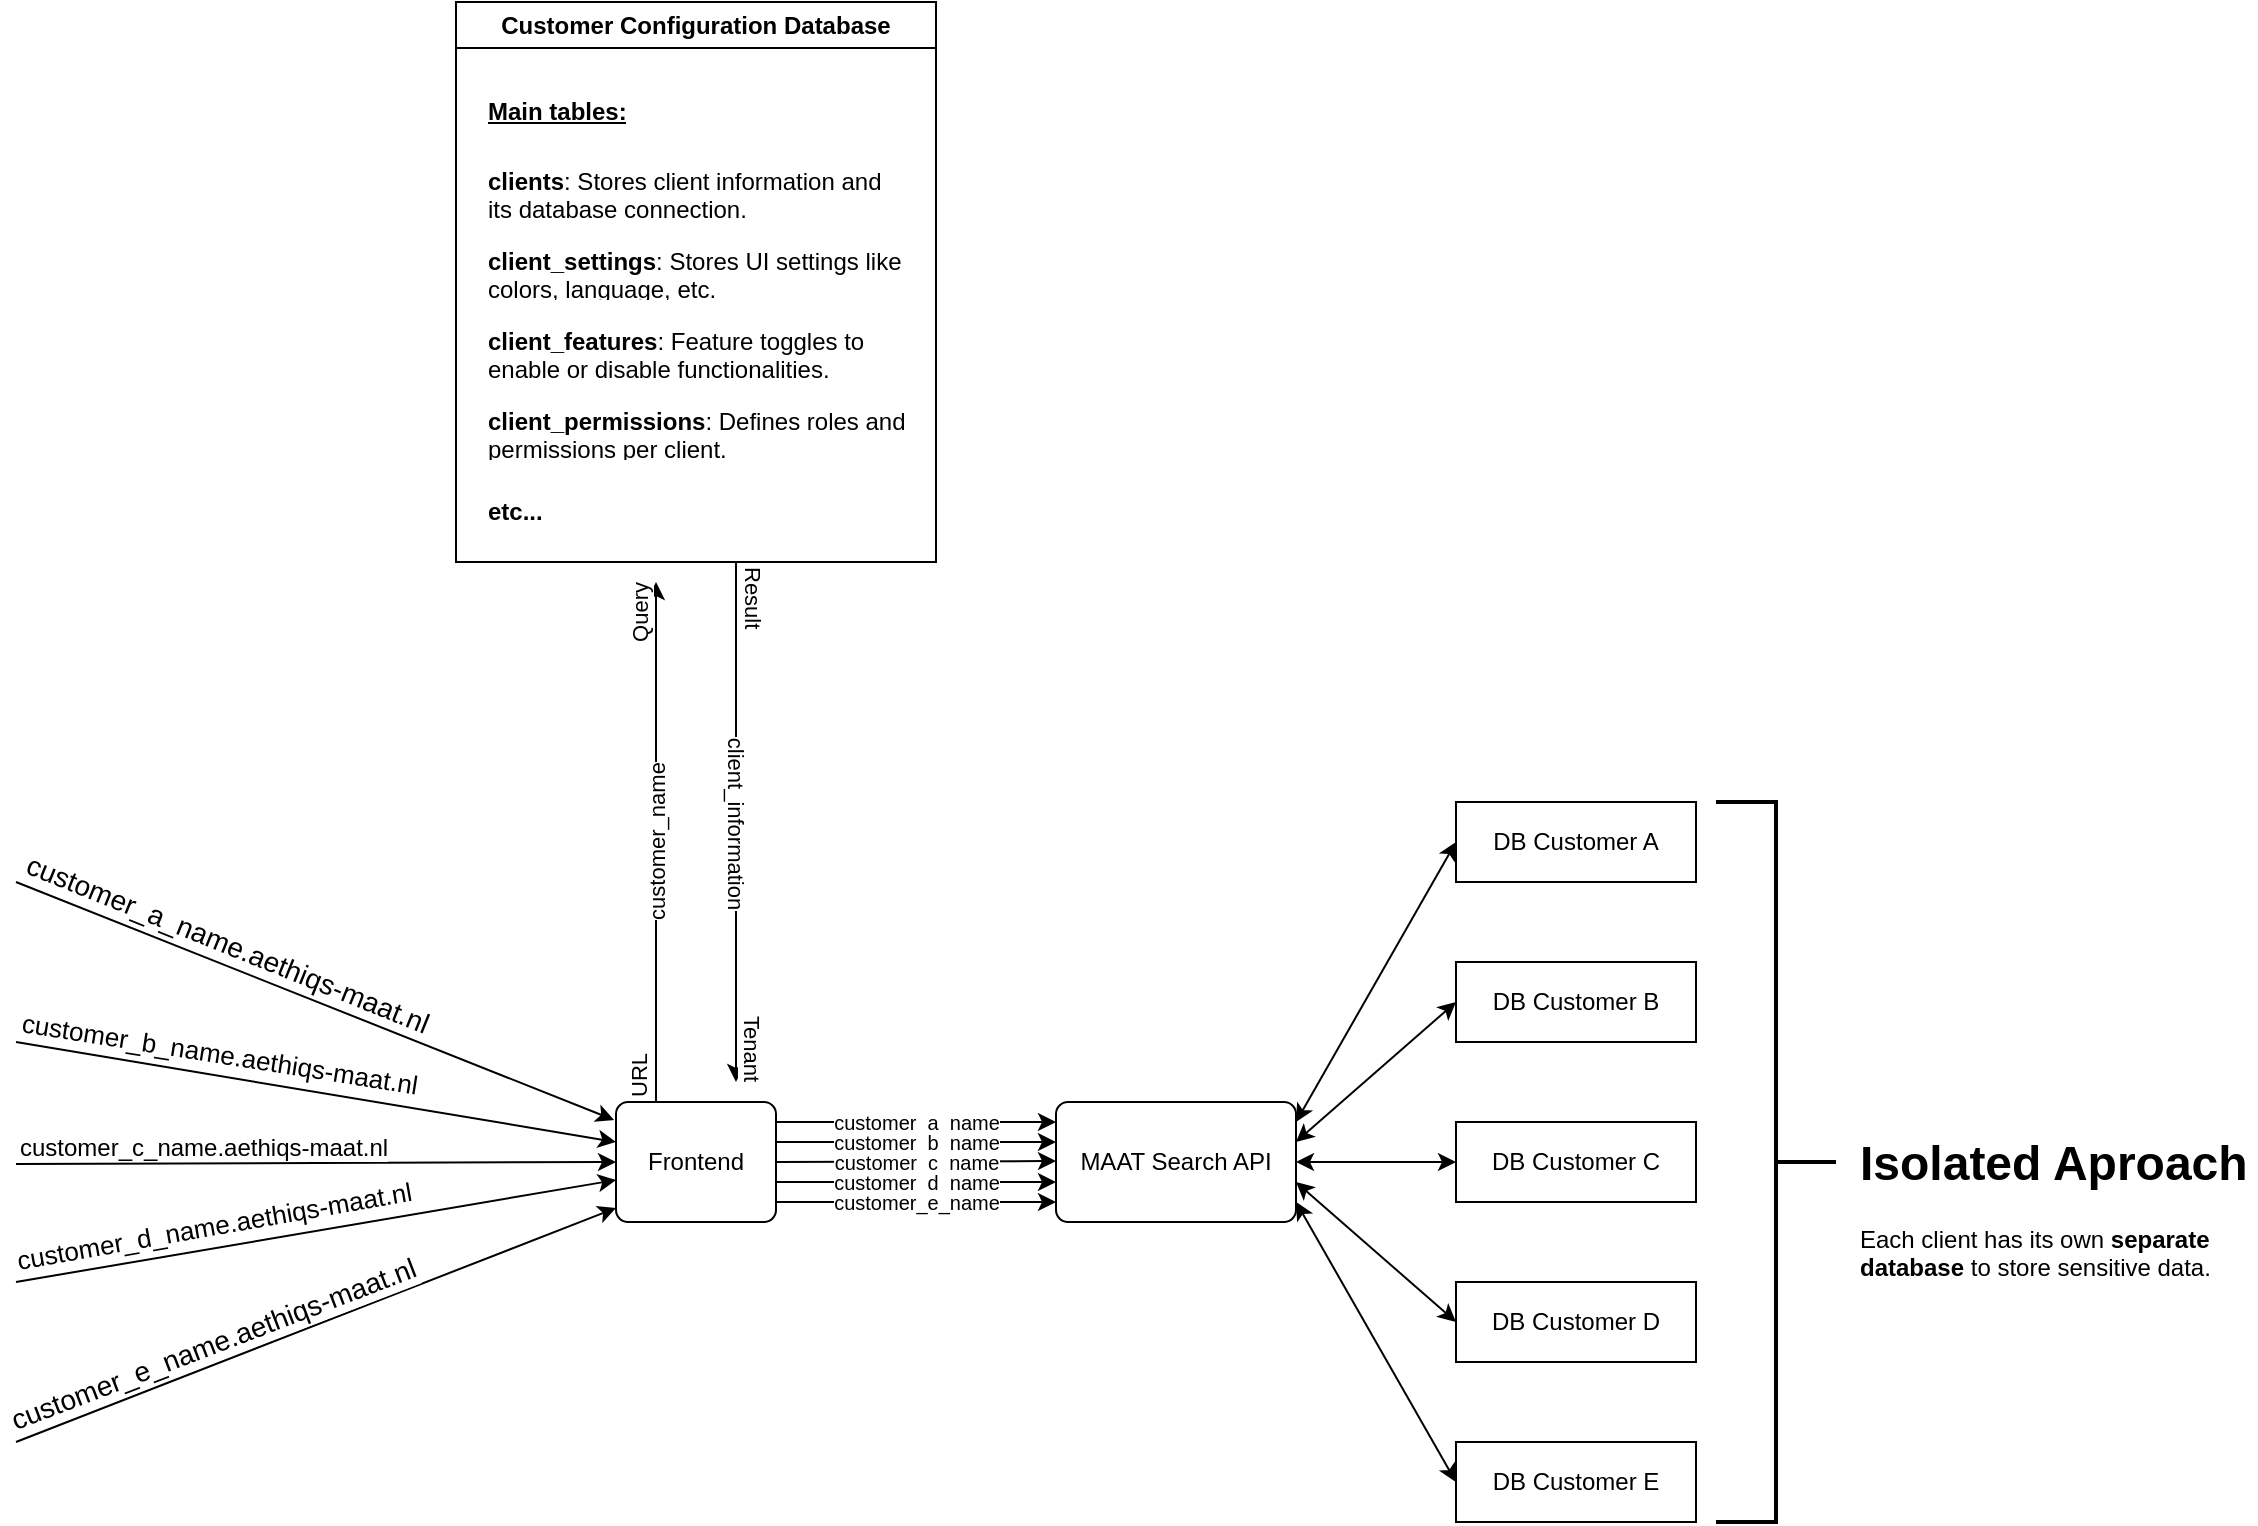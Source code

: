 <mxfile version="26.1.1">
  <diagram name="Página-1" id="i35IwmXvVQKmD29PBA4Z">
    <mxGraphModel dx="1194" dy="756" grid="1" gridSize="10" guides="1" tooltips="1" connect="1" arrows="1" fold="1" page="1" pageScale="1" pageWidth="1169" pageHeight="827" math="0" shadow="0">
      <root>
        <mxCell id="0" />
        <mxCell id="1" parent="0" />
        <mxCell id="5LPZ8JhkKM64RX59Qe6A-1" value="Frontend" style="rounded=1;arcSize=10;whiteSpace=wrap;html=1;align=center;" parent="1" vertex="1">
          <mxGeometry x="340" y="590" width="80" height="60" as="geometry" />
        </mxCell>
        <mxCell id="5LPZ8JhkKM64RX59Qe6A-2" value="MAAT Search API" style="rounded=1;arcSize=10;whiteSpace=wrap;html=1;align=center;" parent="1" vertex="1">
          <mxGeometry x="560" y="590" width="120" height="60" as="geometry" />
        </mxCell>
        <mxCell id="5LPZ8JhkKM64RX59Qe6A-5" value="DB Customer C" style="whiteSpace=wrap;html=1;align=center;" parent="1" vertex="1">
          <mxGeometry x="760" y="600" width="120" height="40" as="geometry" />
        </mxCell>
        <mxCell id="5LPZ8JhkKM64RX59Qe6A-6" value="DB Customer B" style="whiteSpace=wrap;html=1;align=center;" parent="1" vertex="1">
          <mxGeometry x="760" y="520" width="120" height="40" as="geometry" />
        </mxCell>
        <mxCell id="5LPZ8JhkKM64RX59Qe6A-7" value="DB Customer A" style="whiteSpace=wrap;html=1;align=center;" parent="1" vertex="1">
          <mxGeometry x="760" y="440" width="120" height="40" as="geometry" />
        </mxCell>
        <mxCell id="5LPZ8JhkKM64RX59Qe6A-8" value="DB Customer D" style="whiteSpace=wrap;html=1;align=center;" parent="1" vertex="1">
          <mxGeometry x="760" y="680" width="120" height="40" as="geometry" />
        </mxCell>
        <mxCell id="5LPZ8JhkKM64RX59Qe6A-9" value="DB Customer E" style="whiteSpace=wrap;html=1;align=center;" parent="1" vertex="1">
          <mxGeometry x="760" y="760" width="120" height="40" as="geometry" />
        </mxCell>
        <mxCell id="5LPZ8JhkKM64RX59Qe6A-10" value="" style="endArrow=classic;startArrow=classic;html=1;rounded=0;entryX=0;entryY=0.5;entryDx=0;entryDy=0;" parent="1" target="5LPZ8JhkKM64RX59Qe6A-7" edge="1">
          <mxGeometry width="50" height="50" relative="1" as="geometry">
            <mxPoint x="680" y="600" as="sourcePoint" />
            <mxPoint x="730" y="550" as="targetPoint" />
          </mxGeometry>
        </mxCell>
        <mxCell id="5LPZ8JhkKM64RX59Qe6A-11" value="" style="endArrow=classic;startArrow=classic;html=1;rounded=0;exitX=1;exitY=0.25;exitDx=0;exitDy=0;entryX=0;entryY=0.5;entryDx=0;entryDy=0;" parent="1" target="5LPZ8JhkKM64RX59Qe6A-6" edge="1">
          <mxGeometry width="50" height="50" relative="1" as="geometry">
            <mxPoint x="680" y="610" as="sourcePoint" />
            <mxPoint x="770" y="600" as="targetPoint" />
          </mxGeometry>
        </mxCell>
        <mxCell id="5LPZ8JhkKM64RX59Qe6A-12" value="" style="endArrow=classic;startArrow=classic;html=1;rounded=0;exitX=1;exitY=0.5;exitDx=0;exitDy=0;entryX=0;entryY=0.5;entryDx=0;entryDy=0;" parent="1" target="5LPZ8JhkKM64RX59Qe6A-5" edge="1">
          <mxGeometry width="50" height="50" relative="1" as="geometry">
            <mxPoint x="680" y="620" as="sourcePoint" />
            <mxPoint x="770" y="600" as="targetPoint" />
          </mxGeometry>
        </mxCell>
        <mxCell id="5LPZ8JhkKM64RX59Qe6A-13" value="" style="endArrow=classic;startArrow=classic;html=1;rounded=0;exitX=1;exitY=0.75;exitDx=0;exitDy=0;entryX=0;entryY=0.5;entryDx=0;entryDy=0;" parent="1" target="5LPZ8JhkKM64RX59Qe6A-8" edge="1">
          <mxGeometry width="50" height="50" relative="1" as="geometry">
            <mxPoint x="680" y="630" as="sourcePoint" />
            <mxPoint x="770" y="600" as="targetPoint" />
          </mxGeometry>
        </mxCell>
        <mxCell id="5LPZ8JhkKM64RX59Qe6A-14" value="" style="endArrow=classic;startArrow=classic;html=1;rounded=0;exitX=1;exitY=1;exitDx=0;exitDy=0;entryX=0;entryY=0.5;entryDx=0;entryDy=0;" parent="1" target="5LPZ8JhkKM64RX59Qe6A-9" edge="1">
          <mxGeometry width="50" height="50" relative="1" as="geometry">
            <mxPoint x="680" y="640" as="sourcePoint" />
            <mxPoint x="770" y="600" as="targetPoint" />
          </mxGeometry>
        </mxCell>
        <mxCell id="5LPZ8JhkKM64RX59Qe6A-15" value="Customer C&lt;strong data-end=&quot;323&quot; data-start=&quot;306&quot;&gt;onfiguration&lt;/strong&gt;&amp;nbsp;Database" style="swimlane;whiteSpace=wrap;html=1;" parent="1" vertex="1">
          <mxGeometry x="260" y="40" width="240" height="280" as="geometry">
            <mxRectangle x="160" y="40" width="230" height="30" as="alternateBounds" />
          </mxGeometry>
        </mxCell>
        <mxCell id="5LPZ8JhkKM64RX59Qe6A-21" value="&lt;strong data-end=&quot;405&quot; data-start=&quot;394&quot;&gt;clients&lt;/strong&gt;: Stores client information and its database connection." style="text;strokeColor=none;fillColor=none;align=left;verticalAlign=middle;spacingLeft=4;spacingRight=4;overflow=hidden;points=[[0,0.5],[1,0.5]];portConstraint=eastwest;rotatable=0;whiteSpace=wrap;html=1;" parent="5LPZ8JhkKM64RX59Qe6A-15" vertex="1">
          <mxGeometry x="10" y="80" width="220" height="30" as="geometry" />
        </mxCell>
        <mxCell id="5LPZ8JhkKM64RX59Qe6A-22" value="&lt;strong data-end=&quot;487&quot; data-start=&quot;468&quot;&gt;client_settings&lt;/strong&gt;: Stores UI settings like colors, language, etc." style="text;strokeColor=none;fillColor=none;align=left;verticalAlign=middle;spacingLeft=4;spacingRight=4;overflow=hidden;points=[[0,0.5],[1,0.5]];portConstraint=eastwest;rotatable=0;whiteSpace=wrap;html=1;" parent="5LPZ8JhkKM64RX59Qe6A-15" vertex="1">
          <mxGeometry x="10" y="120" width="220" height="30" as="geometry" />
        </mxCell>
        <mxCell id="5LPZ8JhkKM64RX59Qe6A-23" value="&lt;strong data-end=&quot;561&quot; data-start=&quot;542&quot;&gt;client_features&lt;/strong&gt;: Feature toggles to enable or disable functionalities." style="text;strokeColor=none;fillColor=none;align=left;verticalAlign=middle;spacingLeft=4;spacingRight=4;overflow=hidden;points=[[0,0.5],[1,0.5]];portConstraint=eastwest;rotatable=0;whiteSpace=wrap;html=1;" parent="5LPZ8JhkKM64RX59Qe6A-15" vertex="1">
          <mxGeometry x="10" y="160" width="220" height="30" as="geometry" />
        </mxCell>
        <mxCell id="5LPZ8JhkKM64RX59Qe6A-24" value="&lt;strong data-end=&quot;645&quot; data-start=&quot;623&quot;&gt;client_permissions&lt;/strong&gt;: Defines roles and permissions per client." style="text;strokeColor=none;fillColor=none;align=left;verticalAlign=middle;spacingLeft=4;spacingRight=4;overflow=hidden;points=[[0,0.5],[1,0.5]];portConstraint=eastwest;rotatable=0;whiteSpace=wrap;html=1;" parent="5LPZ8JhkKM64RX59Qe6A-15" vertex="1">
          <mxGeometry x="10" y="200" width="220" height="30" as="geometry" />
        </mxCell>
        <mxCell id="5LPZ8JhkKM64RX59Qe6A-25" value="&lt;b&gt;etc...&lt;/b&gt;" style="text;strokeColor=none;fillColor=none;align=left;verticalAlign=middle;spacingLeft=4;spacingRight=4;overflow=hidden;points=[[0,0.5],[1,0.5]];portConstraint=eastwest;rotatable=0;whiteSpace=wrap;html=1;" parent="5LPZ8JhkKM64RX59Qe6A-15" vertex="1">
          <mxGeometry x="10" y="240" width="220" height="30" as="geometry" />
        </mxCell>
        <mxCell id="5LPZ8JhkKM64RX59Qe6A-27" value="&lt;b&gt;&lt;u&gt;Main tables:&lt;/u&gt;&lt;/b&gt;" style="text;strokeColor=none;fillColor=none;align=left;verticalAlign=middle;spacingLeft=4;spacingRight=4;overflow=hidden;points=[[0,0.5],[1,0.5]];portConstraint=eastwest;rotatable=0;whiteSpace=wrap;html=1;" parent="5LPZ8JhkKM64RX59Qe6A-15" vertex="1">
          <mxGeometry x="10" y="40" width="220" height="30" as="geometry" />
        </mxCell>
        <mxCell id="5LPZ8JhkKM64RX59Qe6A-29" value="" style="strokeWidth=2;html=1;shape=mxgraph.flowchart.annotation_2;align=left;labelPosition=right;pointerEvents=1;rotation=-180;" parent="1" vertex="1">
          <mxGeometry x="890" y="440" width="60" height="360" as="geometry" />
        </mxCell>
        <mxCell id="5LPZ8JhkKM64RX59Qe6A-31" value="&lt;h1 style=&quot;margin-top: 0px;&quot;&gt;&lt;span style=&quot;text-align: center; text-wrap-mode: nowrap;&quot;&gt;Isolated Aproach&lt;/span&gt;&lt;/h1&gt;&lt;p&gt;Each client has its own &lt;strong data-end=&quot;971&quot; data-start=&quot;950&quot;&gt;separate database&lt;/strong&gt; to store sensitive data.&lt;/p&gt;" style="text;html=1;whiteSpace=wrap;overflow=hidden;rounded=0;" parent="1" vertex="1">
          <mxGeometry x="960" y="600" width="200" height="80" as="geometry" />
        </mxCell>
        <mxCell id="5LPZ8JhkKM64RX59Qe6A-32" value="" style="endArrow=classic;html=1;rounded=0;" parent="1" edge="1">
          <mxGeometry relative="1" as="geometry">
            <mxPoint x="420" y="600" as="sourcePoint" />
            <mxPoint x="560" y="600" as="targetPoint" />
          </mxGeometry>
        </mxCell>
        <mxCell id="5LPZ8JhkKM64RX59Qe6A-33" value="&lt;font&gt;customer_a_name&lt;/font&gt;" style="edgeLabel;resizable=0;html=1;;align=center;verticalAlign=middle;fontSize=10;" parent="5LPZ8JhkKM64RX59Qe6A-32" connectable="0" vertex="1">
          <mxGeometry relative="1" as="geometry" />
        </mxCell>
        <mxCell id="5LPZ8JhkKM64RX59Qe6A-35" value="" style="endArrow=classic;html=1;rounded=0;" parent="1" edge="1">
          <mxGeometry relative="1" as="geometry">
            <mxPoint x="420" y="610" as="sourcePoint" />
            <mxPoint x="560" y="610" as="targetPoint" />
          </mxGeometry>
        </mxCell>
        <mxCell id="5LPZ8JhkKM64RX59Qe6A-36" value="&lt;font&gt;customer_b_name&lt;/font&gt;" style="edgeLabel;resizable=0;html=1;;align=center;verticalAlign=middle;fontSize=10;" parent="5LPZ8JhkKM64RX59Qe6A-35" connectable="0" vertex="1">
          <mxGeometry relative="1" as="geometry" />
        </mxCell>
        <mxCell id="5LPZ8JhkKM64RX59Qe6A-37" value="" style="endArrow=classic;html=1;rounded=0;" parent="1" edge="1">
          <mxGeometry relative="1" as="geometry">
            <mxPoint x="420" y="620" as="sourcePoint" />
            <mxPoint x="560" y="619.5" as="targetPoint" />
          </mxGeometry>
        </mxCell>
        <mxCell id="5LPZ8JhkKM64RX59Qe6A-38" value="&lt;font&gt;customer_c_name&lt;/font&gt;" style="edgeLabel;resizable=0;html=1;;align=center;verticalAlign=middle;fontSize=10;" parent="5LPZ8JhkKM64RX59Qe6A-37" connectable="0" vertex="1">
          <mxGeometry relative="1" as="geometry" />
        </mxCell>
        <mxCell id="5LPZ8JhkKM64RX59Qe6A-40" value="" style="endArrow=classic;html=1;rounded=0;" parent="1" edge="1">
          <mxGeometry relative="1" as="geometry">
            <mxPoint x="420" y="630" as="sourcePoint" />
            <mxPoint x="560" y="630" as="targetPoint" />
          </mxGeometry>
        </mxCell>
        <mxCell id="5LPZ8JhkKM64RX59Qe6A-41" value="&lt;font&gt;customer_d_name&lt;/font&gt;" style="edgeLabel;resizable=0;html=1;;align=center;verticalAlign=middle;fontSize=10;" parent="5LPZ8JhkKM64RX59Qe6A-40" connectable="0" vertex="1">
          <mxGeometry relative="1" as="geometry" />
        </mxCell>
        <mxCell id="5LPZ8JhkKM64RX59Qe6A-42" value="" style="endArrow=classic;html=1;rounded=0;" parent="1" edge="1">
          <mxGeometry relative="1" as="geometry">
            <mxPoint x="420" y="640" as="sourcePoint" />
            <mxPoint x="560" y="640" as="targetPoint" />
          </mxGeometry>
        </mxCell>
        <mxCell id="5LPZ8JhkKM64RX59Qe6A-43" value="&lt;font&gt;customer_e_name&lt;/font&gt;" style="edgeLabel;resizable=0;html=1;;align=center;verticalAlign=middle;fontSize=10;" parent="5LPZ8JhkKM64RX59Qe6A-42" connectable="0" vertex="1">
          <mxGeometry relative="1" as="geometry" />
        </mxCell>
        <mxCell id="5LPZ8JhkKM64RX59Qe6A-57" value="" style="endArrow=classic;html=1;rounded=0;entryX=-0.012;entryY=0.15;entryDx=0;entryDy=0;entryPerimeter=0;" parent="1" target="5LPZ8JhkKM64RX59Qe6A-1" edge="1">
          <mxGeometry relative="1" as="geometry">
            <mxPoint x="40" y="480" as="sourcePoint" />
            <mxPoint x="320" y="620" as="targetPoint" />
          </mxGeometry>
        </mxCell>
        <mxCell id="5LPZ8JhkKM64RX59Qe6A-59" value="&lt;span style=&quot;text-align: center;&quot;&gt;customer_a_name&lt;/span&gt;&lt;span&gt;.aethiqs-maat.nl&lt;/span&gt;" style="edgeLabel;resizable=0;html=1;;align=left;verticalAlign=bottom;rotation=22;fontSize=14;" parent="5LPZ8JhkKM64RX59Qe6A-57" connectable="0" vertex="1">
          <mxGeometry x="-1" relative="1" as="geometry" />
        </mxCell>
        <mxCell id="eGsDs66nEqjfUsVROLer-1" value="" style="endArrow=classic;html=1;rounded=0;entryX=0;entryY=0.5;entryDx=0;entryDy=0;" edge="1" parent="1" target="5LPZ8JhkKM64RX59Qe6A-1">
          <mxGeometry relative="1" as="geometry">
            <mxPoint x="40" y="621" as="sourcePoint" />
            <mxPoint x="336" y="720" as="targetPoint" />
          </mxGeometry>
        </mxCell>
        <mxCell id="eGsDs66nEqjfUsVROLer-3" value="&lt;span style=&quot;text-align: center;&quot;&gt;customer_c_name&lt;/span&gt;&lt;span&gt;.aethiqs-maat.nl&lt;/span&gt;" style="edgeLabel;resizable=0;html=1;;align=left;verticalAlign=bottom;fontSize=12;" connectable="0" vertex="1" parent="eGsDs66nEqjfUsVROLer-1">
          <mxGeometry x="-1" relative="1" as="geometry" />
        </mxCell>
        <mxCell id="eGsDs66nEqjfUsVROLer-4" value="" style="endArrow=classic;html=1;rounded=0;entryX=0;entryY=0.5;entryDx=0;entryDy=0;" edge="1" parent="1">
          <mxGeometry relative="1" as="geometry">
            <mxPoint x="40" y="560" as="sourcePoint" />
            <mxPoint x="340" y="610" as="targetPoint" />
          </mxGeometry>
        </mxCell>
        <mxCell id="eGsDs66nEqjfUsVROLer-6" value="&lt;span style=&quot;text-align: center;&quot;&gt;customer_b_name&lt;/span&gt;&lt;span&gt;.aethiqs-maat.nl&lt;/span&gt;" style="edgeLabel;resizable=0;html=1;;align=left;verticalAlign=bottom;rotation=9;fontSize=13;" connectable="0" vertex="1" parent="eGsDs66nEqjfUsVROLer-4">
          <mxGeometry x="-1" relative="1" as="geometry" />
        </mxCell>
        <mxCell id="eGsDs66nEqjfUsVROLer-7" value="" style="endArrow=classic;html=1;rounded=0;entryX=0;entryY=0.65;entryDx=0;entryDy=0;entryPerimeter=0;" edge="1" parent="1" target="5LPZ8JhkKM64RX59Qe6A-1">
          <mxGeometry relative="1" as="geometry">
            <mxPoint x="40" y="680" as="sourcePoint" />
            <mxPoint x="330" y="760" as="targetPoint" />
          </mxGeometry>
        </mxCell>
        <mxCell id="eGsDs66nEqjfUsVROLer-8" value="&lt;span style=&quot;text-align: center;&quot;&gt;customer_d_name&lt;/span&gt;&lt;span&gt;.aethiqs-maat.nl&lt;/span&gt;" style="edgeLabel;resizable=0;html=1;;align=left;verticalAlign=bottom;rotation=350;fontSize=13;" connectable="0" vertex="1" parent="eGsDs66nEqjfUsVROLer-7">
          <mxGeometry x="-1" relative="1" as="geometry" />
        </mxCell>
        <mxCell id="eGsDs66nEqjfUsVROLer-9" value="" style="endArrow=classic;html=1;rounded=0;entryX=0;entryY=0.883;entryDx=0;entryDy=0;entryPerimeter=0;" edge="1" parent="1" target="5LPZ8JhkKM64RX59Qe6A-1">
          <mxGeometry relative="1" as="geometry">
            <mxPoint x="40" y="760" as="sourcePoint" />
            <mxPoint x="339" y="819" as="targetPoint" />
          </mxGeometry>
        </mxCell>
        <mxCell id="eGsDs66nEqjfUsVROLer-10" value="&lt;span style=&quot;text-align: center;&quot;&gt;customer_e_name&lt;/span&gt;&lt;span&gt;.aethiqs-maat.nl&lt;/span&gt;" style="edgeLabel;resizable=0;html=1;;align=left;verticalAlign=bottom;rotation=339;fontSize=14;" connectable="0" vertex="1" parent="eGsDs66nEqjfUsVROLer-9">
          <mxGeometry x="-1" relative="1" as="geometry" />
        </mxCell>
        <mxCell id="eGsDs66nEqjfUsVROLer-12" value="" style="endArrow=classic;html=1;rounded=0;exitX=0.25;exitY=0;exitDx=0;exitDy=0;" edge="1" parent="1" source="5LPZ8JhkKM64RX59Qe6A-1">
          <mxGeometry relative="1" as="geometry">
            <mxPoint x="250" y="450" as="sourcePoint" />
            <mxPoint x="360" y="330" as="targetPoint" />
          </mxGeometry>
        </mxCell>
        <mxCell id="eGsDs66nEqjfUsVROLer-13" value="customer_name" style="edgeLabel;resizable=0;html=1;;align=center;verticalAlign=middle;rotation=-90;" connectable="0" vertex="1" parent="eGsDs66nEqjfUsVROLer-12">
          <mxGeometry relative="1" as="geometry" />
        </mxCell>
        <mxCell id="eGsDs66nEqjfUsVROLer-14" value="URL" style="edgeLabel;resizable=0;html=1;;align=left;verticalAlign=bottom;rotation=-90;" connectable="0" vertex="1" parent="eGsDs66nEqjfUsVROLer-12">
          <mxGeometry x="-1" relative="1" as="geometry" />
        </mxCell>
        <mxCell id="eGsDs66nEqjfUsVROLer-15" value="Query" style="edgeLabel;resizable=0;html=1;;align=right;verticalAlign=bottom;rotation=-90;" connectable="0" vertex="1" parent="eGsDs66nEqjfUsVROLer-12">
          <mxGeometry x="1" relative="1" as="geometry" />
        </mxCell>
        <mxCell id="eGsDs66nEqjfUsVROLer-16" value="" style="endArrow=classic;html=1;rounded=0;" edge="1" parent="1">
          <mxGeometry relative="1" as="geometry">
            <mxPoint x="400" y="320" as="sourcePoint" />
            <mxPoint x="400" y="580" as="targetPoint" />
          </mxGeometry>
        </mxCell>
        <mxCell id="eGsDs66nEqjfUsVROLer-17" value="client_information" style="edgeLabel;resizable=0;html=1;;align=center;verticalAlign=middle;rotation=90;" connectable="0" vertex="1" parent="eGsDs66nEqjfUsVROLer-16">
          <mxGeometry relative="1" as="geometry" />
        </mxCell>
        <mxCell id="eGsDs66nEqjfUsVROLer-18" value="Result" style="edgeLabel;resizable=0;html=1;;align=left;verticalAlign=bottom;rotation=90;" connectable="0" vertex="1" parent="eGsDs66nEqjfUsVROLer-16">
          <mxGeometry x="-1" relative="1" as="geometry" />
        </mxCell>
        <mxCell id="eGsDs66nEqjfUsVROLer-19" value="Tenant" style="edgeLabel;resizable=0;html=1;;align=right;verticalAlign=bottom;rotation=90;" connectable="0" vertex="1" parent="eGsDs66nEqjfUsVROLer-16">
          <mxGeometry x="1" relative="1" as="geometry" />
        </mxCell>
      </root>
    </mxGraphModel>
  </diagram>
</mxfile>
